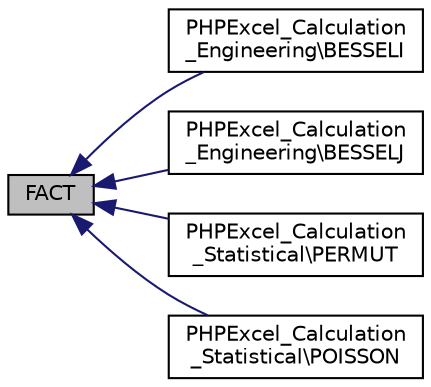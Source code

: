 digraph "FACT"
{
  edge [fontname="Helvetica",fontsize="10",labelfontname="Helvetica",labelfontsize="10"];
  node [fontname="Helvetica",fontsize="10",shape=record];
  rankdir="LR";
  Node28 [label="FACT",height=0.2,width=0.4,color="black", fillcolor="grey75", style="filled", fontcolor="black"];
  Node28 -> Node29 [dir="back",color="midnightblue",fontsize="10",style="solid",fontname="Helvetica"];
  Node29 [label="PHPExcel_Calculation\l_Engineering\\BESSELI",height=0.2,width=0.4,color="black", fillcolor="white", style="filled",URL="$class_p_h_p_excel___calculation___engineering.html#a826a7e0aff0a803fc7688ab5b5db0912"];
  Node28 -> Node30 [dir="back",color="midnightblue",fontsize="10",style="solid",fontname="Helvetica"];
  Node30 [label="PHPExcel_Calculation\l_Engineering\\BESSELJ",height=0.2,width=0.4,color="black", fillcolor="white", style="filled",URL="$class_p_h_p_excel___calculation___engineering.html#a18746cbd82bb7b35fb10c2f34f5424d4"];
  Node28 -> Node31 [dir="back",color="midnightblue",fontsize="10",style="solid",fontname="Helvetica"];
  Node31 [label="PHPExcel_Calculation\l_Statistical\\PERMUT",height=0.2,width=0.4,color="black", fillcolor="white", style="filled",URL="$class_p_h_p_excel___calculation___statistical.html#a9b62276380b0d5f71afad413509337ed"];
  Node28 -> Node32 [dir="back",color="midnightblue",fontsize="10",style="solid",fontname="Helvetica"];
  Node32 [label="PHPExcel_Calculation\l_Statistical\\POISSON",height=0.2,width=0.4,color="black", fillcolor="white", style="filled",URL="$class_p_h_p_excel___calculation___statistical.html#a0e0e7812b2c870931366b1fdd9fd6a1c"];
}
